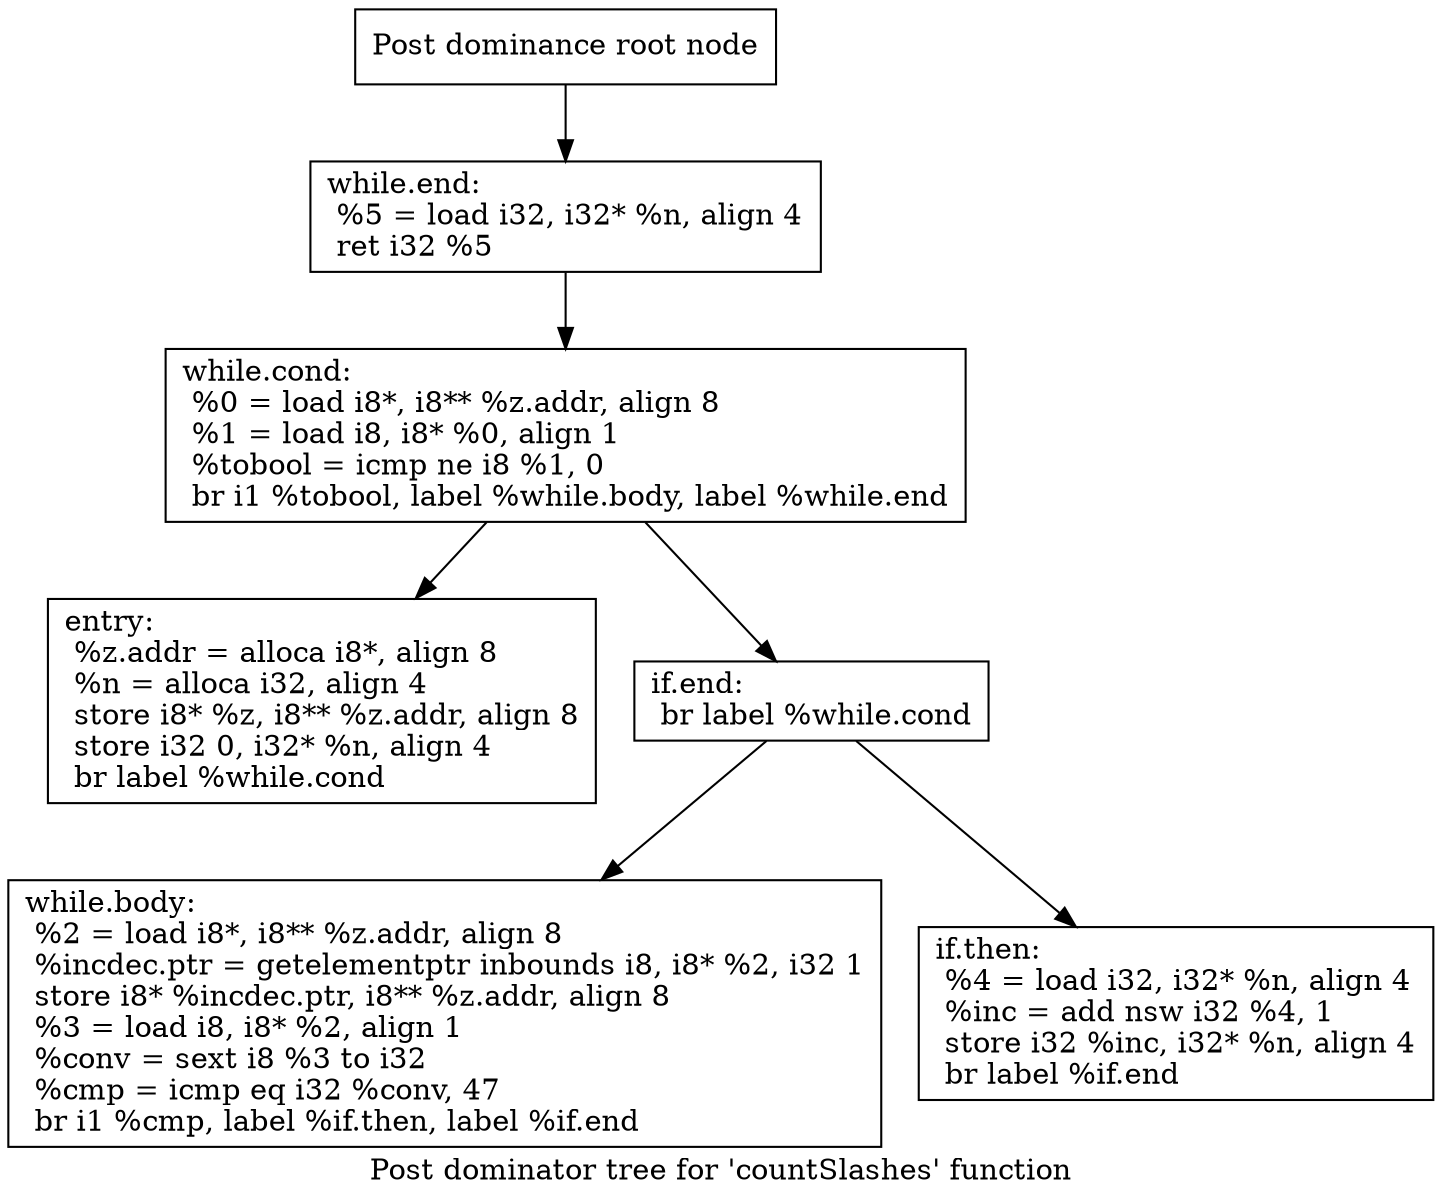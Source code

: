 digraph "Post dominator tree for 'countSlashes' function" {
	label="Post dominator tree for 'countSlashes' function";

	Node0x2278400 [shape=record,label="{Post dominance root node}"];
	Node0x2278400 -> Node0x2292620;
	Node0x2292620 [shape=record,label="{while.end:                                        \l  %5 = load i32, i32* %n, align 4\l  ret i32 %5\l}"];
	Node0x2292620 -> Node0x22714d0;
	Node0x22714d0 [shape=record,label="{while.cond:                                       \l  %0 = load i8*, i8** %z.addr, align 8\l  %1 = load i8, i8* %0, align 1\l  %tobool = icmp ne i8 %1, 0\l  br i1 %tobool, label %while.body, label %while.end\l}"];
	Node0x22714d0 -> Node0x22c7ab0;
	Node0x22714d0 -> Node0x22e1640;
	Node0x22c7ab0 [shape=record,label="{entry:\l  %z.addr = alloca i8*, align 8\l  %n = alloca i32, align 4\l  store i8* %z, i8** %z.addr, align 8\l  store i32 0, i32* %n, align 4\l  br label %while.cond\l}"];
	Node0x22e1640 [shape=record,label="{if.end:                                           \l  br label %while.cond\l}"];
	Node0x22e1640 -> Node0x2290830;
	Node0x22e1640 -> Node0x22d5400;
	Node0x2290830 [shape=record,label="{while.body:                                       \l  %2 = load i8*, i8** %z.addr, align 8\l  %incdec.ptr = getelementptr inbounds i8, i8* %2, i32 1\l  store i8* %incdec.ptr, i8** %z.addr, align 8\l  %3 = load i8, i8* %2, align 1\l  %conv = sext i8 %3 to i32\l  %cmp = icmp eq i32 %conv, 47\l  br i1 %cmp, label %if.then, label %if.end\l}"];
	Node0x22d5400 [shape=record,label="{if.then:                                          \l  %4 = load i32, i32* %n, align 4\l  %inc = add nsw i32 %4, 1\l  store i32 %inc, i32* %n, align 4\l  br label %if.end\l}"];
}
